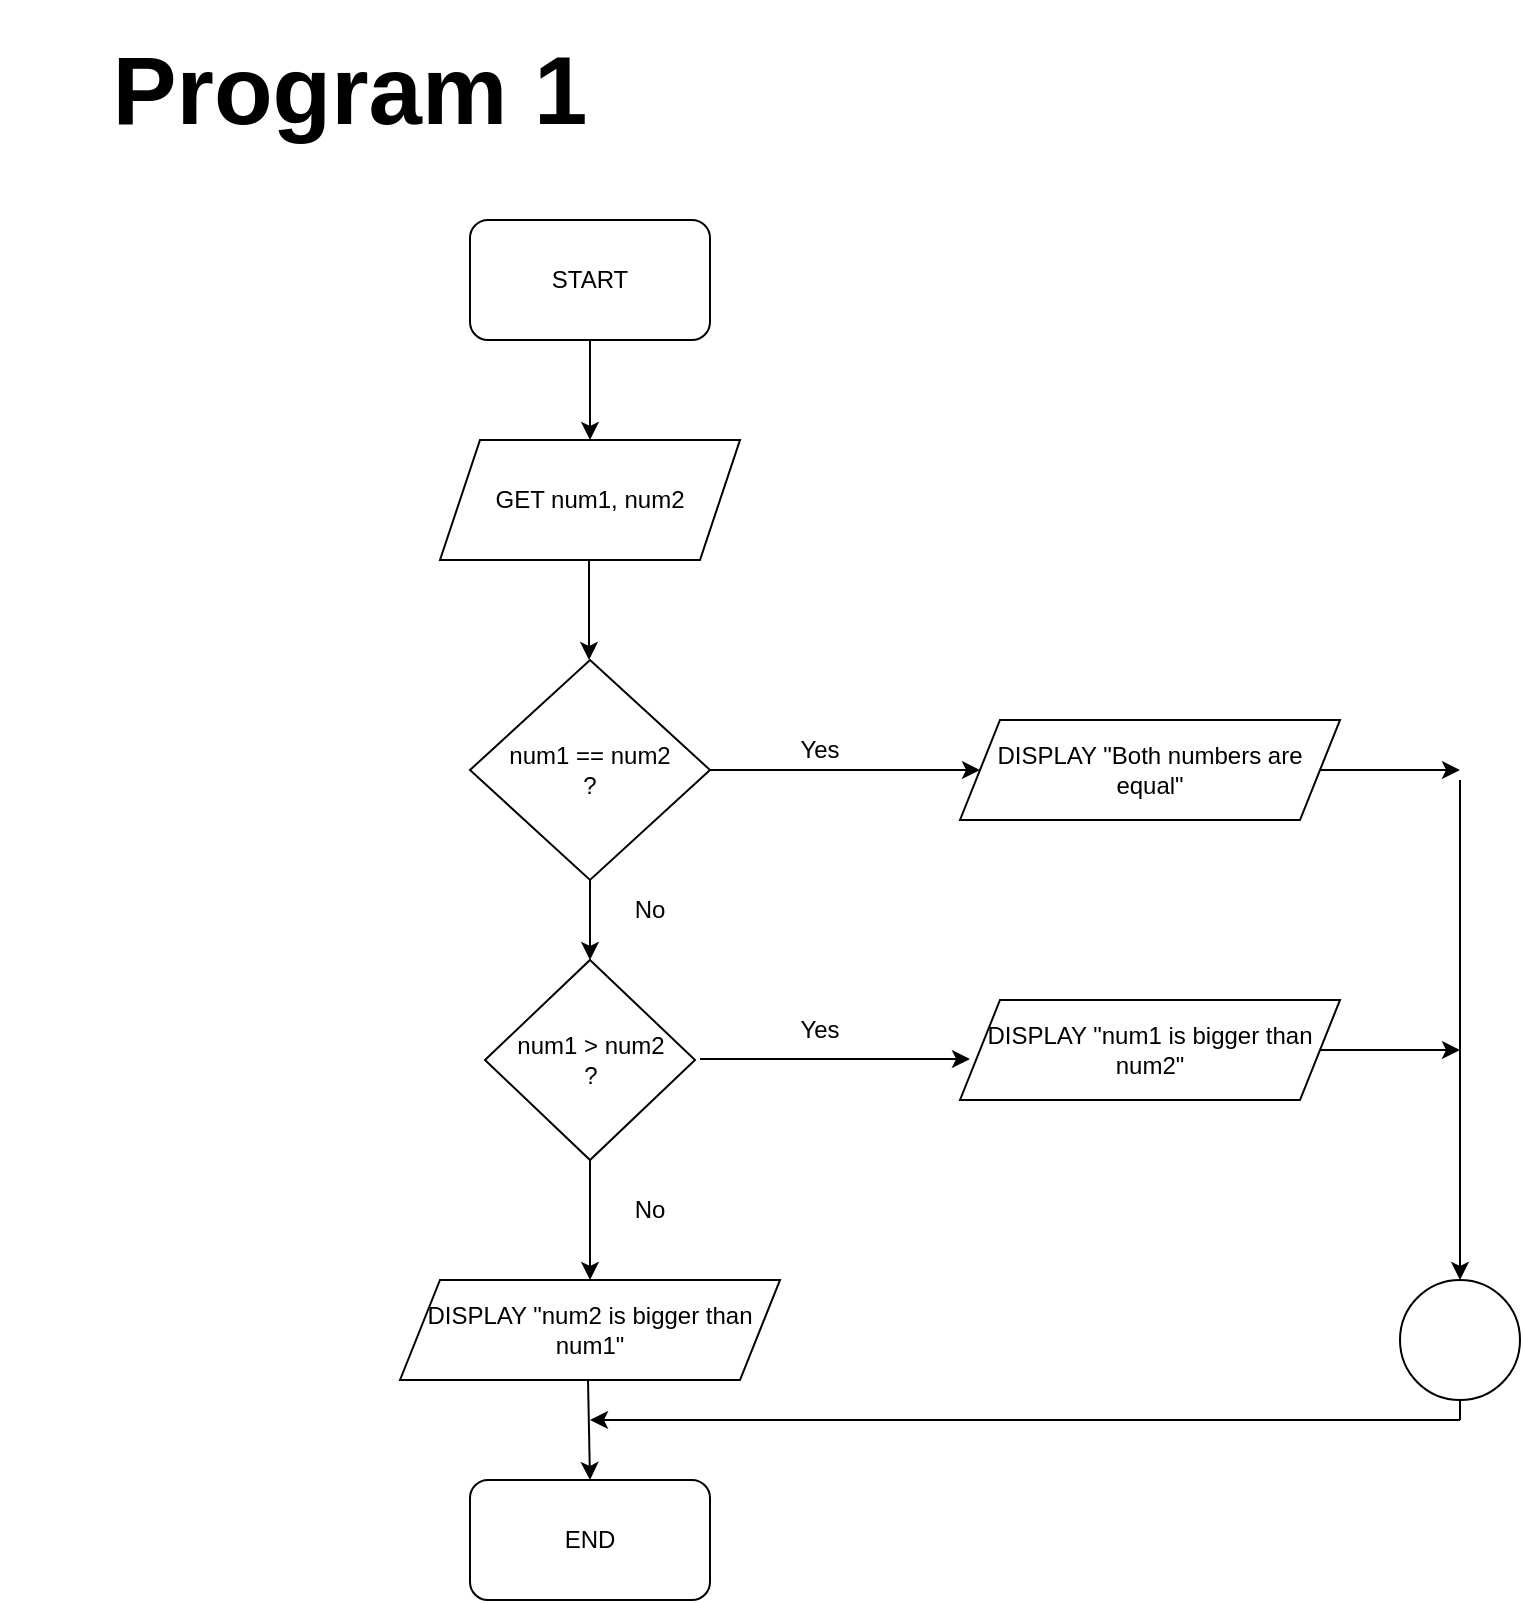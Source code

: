 <mxfile version="24.7.14" pages="3">
  <diagram name="program 1" id="ohcsx0MH9pctB0aymExe">
    <mxGraphModel dx="1050" dy="603" grid="1" gridSize="10" guides="1" tooltips="1" connect="1" arrows="1" fold="1" page="1" pageScale="1" pageWidth="850" pageHeight="1100" math="0" shadow="0">
      <root>
        <mxCell id="0" />
        <mxCell id="1" parent="0" />
        <mxCell id="Eqv4CP0aB7Q_ipLCEBHo-2" value="&lt;b&gt;&lt;font style=&quot;font-size: 48px;&quot;&gt;Program 1&lt;/font&gt;&lt;/b&gt;" style="text;html=1;align=center;verticalAlign=middle;whiteSpace=wrap;rounded=0;" vertex="1" parent="1">
          <mxGeometry width="350" height="90" as="geometry" />
        </mxCell>
        <mxCell id="Eqv4CP0aB7Q_ipLCEBHo-3" value="START" style="rounded=1;whiteSpace=wrap;html=1;" vertex="1" parent="1">
          <mxGeometry x="235" y="110" width="120" height="60" as="geometry" />
        </mxCell>
        <mxCell id="Eqv4CP0aB7Q_ipLCEBHo-5" value="GET num1, num2" style="shape=parallelogram;perimeter=parallelogramPerimeter;whiteSpace=wrap;html=1;fixedSize=1;" vertex="1" parent="1">
          <mxGeometry x="220" y="220" width="150" height="60" as="geometry" />
        </mxCell>
        <mxCell id="Eqv4CP0aB7Q_ipLCEBHo-6" value="num1 == num2&lt;div&gt;?&lt;/div&gt;" style="rhombus;whiteSpace=wrap;html=1;" vertex="1" parent="1">
          <mxGeometry x="235" y="330" width="120" height="110" as="geometry" />
        </mxCell>
        <mxCell id="Eqv4CP0aB7Q_ipLCEBHo-7" value="" style="endArrow=classic;html=1;rounded=0;exitX=0.5;exitY=1;exitDx=0;exitDy=0;entryX=0.5;entryY=0;entryDx=0;entryDy=0;" edge="1" parent="1" source="Eqv4CP0aB7Q_ipLCEBHo-3" target="Eqv4CP0aB7Q_ipLCEBHo-5">
          <mxGeometry width="50" height="50" relative="1" as="geometry">
            <mxPoint x="275" y="330" as="sourcePoint" />
            <mxPoint x="325" y="280" as="targetPoint" />
          </mxGeometry>
        </mxCell>
        <mxCell id="Eqv4CP0aB7Q_ipLCEBHo-8" value="" style="endArrow=classic;html=1;rounded=0;exitX=0.5;exitY=1;exitDx=0;exitDy=0;entryX=0.5;entryY=0;entryDx=0;entryDy=0;" edge="1" parent="1">
          <mxGeometry width="50" height="50" relative="1" as="geometry">
            <mxPoint x="294.5" y="280" as="sourcePoint" />
            <mxPoint x="294.5" y="330" as="targetPoint" />
          </mxGeometry>
        </mxCell>
        <mxCell id="Eqv4CP0aB7Q_ipLCEBHo-9" value="Yes" style="text;html=1;align=center;verticalAlign=middle;whiteSpace=wrap;rounded=0;" vertex="1" parent="1">
          <mxGeometry x="380" y="360" width="60" height="30" as="geometry" />
        </mxCell>
        <mxCell id="Eqv4CP0aB7Q_ipLCEBHo-10" value="No" style="text;html=1;align=center;verticalAlign=middle;whiteSpace=wrap;rounded=0;" vertex="1" parent="1">
          <mxGeometry x="295" y="440" width="60" height="30" as="geometry" />
        </mxCell>
        <mxCell id="Eqv4CP0aB7Q_ipLCEBHo-11" value="num1 &amp;gt; num2&lt;div&gt;?&lt;/div&gt;" style="rhombus;whiteSpace=wrap;html=1;" vertex="1" parent="1">
          <mxGeometry x="242.5" y="480" width="105" height="100" as="geometry" />
        </mxCell>
        <mxCell id="Eqv4CP0aB7Q_ipLCEBHo-12" value="DISPLAY &quot;Both numbers are equal&quot;" style="shape=parallelogram;perimeter=parallelogramPerimeter;whiteSpace=wrap;html=1;fixedSize=1;" vertex="1" parent="1">
          <mxGeometry x="480" y="360" width="190" height="50" as="geometry" />
        </mxCell>
        <mxCell id="Eqv4CP0aB7Q_ipLCEBHo-13" value="" style="endArrow=classic;html=1;rounded=0;exitX=1;exitY=0.5;exitDx=0;exitDy=0;entryX=0;entryY=0.5;entryDx=0;entryDy=0;" edge="1" parent="1" source="Eqv4CP0aB7Q_ipLCEBHo-6" target="Eqv4CP0aB7Q_ipLCEBHo-12">
          <mxGeometry width="50" height="50" relative="1" as="geometry">
            <mxPoint x="420" y="590" as="sourcePoint" />
            <mxPoint x="470" y="540" as="targetPoint" />
          </mxGeometry>
        </mxCell>
        <mxCell id="Eqv4CP0aB7Q_ipLCEBHo-14" value="" style="endArrow=classic;html=1;rounded=0;exitX=0.5;exitY=1;exitDx=0;exitDy=0;entryX=0.5;entryY=0;entryDx=0;entryDy=0;" edge="1" parent="1" source="Eqv4CP0aB7Q_ipLCEBHo-6" target="Eqv4CP0aB7Q_ipLCEBHo-11">
          <mxGeometry width="50" height="50" relative="1" as="geometry">
            <mxPoint x="420" y="590" as="sourcePoint" />
            <mxPoint x="470" y="540" as="targetPoint" />
          </mxGeometry>
        </mxCell>
        <mxCell id="Eqv4CP0aB7Q_ipLCEBHo-15" value="DISPLAY &quot;num1 is bigger than num2&quot;" style="shape=parallelogram;perimeter=parallelogramPerimeter;whiteSpace=wrap;html=1;fixedSize=1;" vertex="1" parent="1">
          <mxGeometry x="480" y="500" width="190" height="50" as="geometry" />
        </mxCell>
        <mxCell id="Eqv4CP0aB7Q_ipLCEBHo-16" value="" style="endArrow=classic;html=1;rounded=0;exitX=1;exitY=0.5;exitDx=0;exitDy=0;entryX=0;entryY=0.5;entryDx=0;entryDy=0;" edge="1" parent="1">
          <mxGeometry width="50" height="50" relative="1" as="geometry">
            <mxPoint x="350" y="529.5" as="sourcePoint" />
            <mxPoint x="485" y="529.5" as="targetPoint" />
          </mxGeometry>
        </mxCell>
        <mxCell id="Eqv4CP0aB7Q_ipLCEBHo-17" value="Yes" style="text;html=1;align=center;verticalAlign=middle;whiteSpace=wrap;rounded=0;" vertex="1" parent="1">
          <mxGeometry x="380" y="500" width="60" height="30" as="geometry" />
        </mxCell>
        <mxCell id="Eqv4CP0aB7Q_ipLCEBHo-18" value="No" style="text;html=1;align=center;verticalAlign=middle;whiteSpace=wrap;rounded=0;" vertex="1" parent="1">
          <mxGeometry x="295" y="590" width="60" height="30" as="geometry" />
        </mxCell>
        <mxCell id="Eqv4CP0aB7Q_ipLCEBHo-19" value="DISPLAY &quot;num2 is bigger than num1&quot;" style="shape=parallelogram;perimeter=parallelogramPerimeter;whiteSpace=wrap;html=1;fixedSize=1;" vertex="1" parent="1">
          <mxGeometry x="200" y="640" width="190" height="50" as="geometry" />
        </mxCell>
        <mxCell id="Eqv4CP0aB7Q_ipLCEBHo-20" value="" style="endArrow=classic;html=1;rounded=0;exitX=0.5;exitY=1;exitDx=0;exitDy=0;entryX=0.5;entryY=0;entryDx=0;entryDy=0;" edge="1" parent="1" source="Eqv4CP0aB7Q_ipLCEBHo-11" target="Eqv4CP0aB7Q_ipLCEBHo-19">
          <mxGeometry width="50" height="50" relative="1" as="geometry">
            <mxPoint x="420" y="590" as="sourcePoint" />
            <mxPoint x="470" y="540" as="targetPoint" />
          </mxGeometry>
        </mxCell>
        <mxCell id="Eqv4CP0aB7Q_ipLCEBHo-21" value="END" style="rounded=1;whiteSpace=wrap;html=1;" vertex="1" parent="1">
          <mxGeometry x="235" y="740" width="120" height="60" as="geometry" />
        </mxCell>
        <mxCell id="Eqv4CP0aB7Q_ipLCEBHo-22" value="" style="endArrow=classic;html=1;rounded=0;exitX=0.5;exitY=1;exitDx=0;exitDy=0;entryX=0.5;entryY=0;entryDx=0;entryDy=0;" edge="1" parent="1" target="Eqv4CP0aB7Q_ipLCEBHo-21">
          <mxGeometry width="50" height="50" relative="1" as="geometry">
            <mxPoint x="294" y="690" as="sourcePoint" />
            <mxPoint x="294" y="750" as="targetPoint" />
          </mxGeometry>
        </mxCell>
        <mxCell id="Eqv4CP0aB7Q_ipLCEBHo-23" value="" style="ellipse;whiteSpace=wrap;html=1;aspect=fixed;" vertex="1" parent="1">
          <mxGeometry x="700" y="640" width="60" height="60" as="geometry" />
        </mxCell>
        <mxCell id="Eqv4CP0aB7Q_ipLCEBHo-24" value="" style="endArrow=classic;html=1;rounded=0;entryX=0.5;entryY=0;entryDx=0;entryDy=0;" edge="1" parent="1" target="Eqv4CP0aB7Q_ipLCEBHo-23">
          <mxGeometry width="50" height="50" relative="1" as="geometry">
            <mxPoint x="730" y="390" as="sourcePoint" />
            <mxPoint x="730" y="630" as="targetPoint" />
          </mxGeometry>
        </mxCell>
        <mxCell id="Eqv4CP0aB7Q_ipLCEBHo-25" value="" style="endArrow=classic;html=1;rounded=0;exitX=1;exitY=0.5;exitDx=0;exitDy=0;" edge="1" parent="1" source="Eqv4CP0aB7Q_ipLCEBHo-12">
          <mxGeometry width="50" height="50" relative="1" as="geometry">
            <mxPoint x="420" y="620" as="sourcePoint" />
            <mxPoint x="730" y="385" as="targetPoint" />
          </mxGeometry>
        </mxCell>
        <mxCell id="Eqv4CP0aB7Q_ipLCEBHo-26" value="" style="endArrow=classic;html=1;rounded=0;exitX=1;exitY=0.5;exitDx=0;exitDy=0;" edge="1" parent="1" source="Eqv4CP0aB7Q_ipLCEBHo-15">
          <mxGeometry width="50" height="50" relative="1" as="geometry">
            <mxPoint x="420" y="620" as="sourcePoint" />
            <mxPoint x="730" y="525" as="targetPoint" />
          </mxGeometry>
        </mxCell>
        <mxCell id="Eqv4CP0aB7Q_ipLCEBHo-27" value="" style="endArrow=classic;html=1;rounded=0;" edge="1" parent="1">
          <mxGeometry width="50" height="50" relative="1" as="geometry">
            <mxPoint x="730" y="710" as="sourcePoint" />
            <mxPoint x="295" y="710" as="targetPoint" />
          </mxGeometry>
        </mxCell>
        <mxCell id="Eqv4CP0aB7Q_ipLCEBHo-28" value="" style="endArrow=none;html=1;rounded=0;entryX=0.5;entryY=1;entryDx=0;entryDy=0;" edge="1" parent="1" target="Eqv4CP0aB7Q_ipLCEBHo-23">
          <mxGeometry width="50" height="50" relative="1" as="geometry">
            <mxPoint x="730" y="710" as="sourcePoint" />
            <mxPoint x="470" y="570" as="targetPoint" />
          </mxGeometry>
        </mxCell>
      </root>
    </mxGraphModel>
  </diagram>
  <diagram id="-PTYiS1KH158_oBJUA1_" name="program 2">
    <mxGraphModel dx="724" dy="416" grid="1" gridSize="10" guides="1" tooltips="1" connect="1" arrows="1" fold="1" page="1" pageScale="1" pageWidth="850" pageHeight="1100" math="0" shadow="0">
      <root>
        <mxCell id="0" />
        <mxCell id="1" parent="0" />
        <mxCell id="Nnw2OGy8oXGx50_tWzD4-1" value="&lt;b&gt;&lt;font style=&quot;font-size: 48px;&quot;&gt;Program 2&lt;/font&gt;&lt;/b&gt;" style="text;html=1;align=center;verticalAlign=middle;whiteSpace=wrap;rounded=0;" vertex="1" parent="1">
          <mxGeometry width="350" height="90" as="geometry" />
        </mxCell>
        <mxCell id="Nnw2OGy8oXGx50_tWzD4-2" value="START" style="rounded=1;whiteSpace=wrap;html=1;" vertex="1" parent="1">
          <mxGeometry x="250" y="130" width="120" height="60" as="geometry" />
        </mxCell>
        <mxCell id="Nnw2OGy8oXGx50_tWzD4-3" value="GET key" style="shape=parallelogram;perimeter=parallelogramPerimeter;whiteSpace=wrap;html=1;fixedSize=1;" vertex="1" parent="1">
          <mxGeometry x="250" y="240" width="120" height="60" as="geometry" />
        </mxCell>
        <mxCell id="Nnw2OGy8oXGx50_tWzD4-4" value="key == &#39;Y&#39;&lt;div&gt;?&lt;/div&gt;" style="rhombus;whiteSpace=wrap;html=1;" vertex="1" parent="1">
          <mxGeometry x="270" y="360" width="80" height="80" as="geometry" />
        </mxCell>
        <mxCell id="Nnw2OGy8oXGx50_tWzD4-5" value="DISPLAY &quot;Yes&quot;" style="shape=parallelogram;perimeter=parallelogramPerimeter;whiteSpace=wrap;html=1;fixedSize=1;" vertex="1" parent="1">
          <mxGeometry x="480" y="370" width="120" height="60" as="geometry" />
        </mxCell>
        <mxCell id="Nnw2OGy8oXGx50_tWzD4-6" value="" style="endArrow=classic;html=1;rounded=0;exitX=0.5;exitY=1;exitDx=0;exitDy=0;" edge="1" parent="1" source="Nnw2OGy8oXGx50_tWzD4-2" target="Nnw2OGy8oXGx50_tWzD4-3">
          <mxGeometry width="50" height="50" relative="1" as="geometry">
            <mxPoint x="400" y="430" as="sourcePoint" />
            <mxPoint x="450" y="380" as="targetPoint" />
          </mxGeometry>
        </mxCell>
        <mxCell id="Nnw2OGy8oXGx50_tWzD4-7" value="" style="endArrow=classic;html=1;rounded=0;exitX=0.5;exitY=1;exitDx=0;exitDy=0;entryX=0.5;entryY=0;entryDx=0;entryDy=0;" edge="1" parent="1" target="Nnw2OGy8oXGx50_tWzD4-4">
          <mxGeometry width="50" height="50" relative="1" as="geometry">
            <mxPoint x="309.71" y="300" as="sourcePoint" />
            <mxPoint x="309.71" y="350" as="targetPoint" />
          </mxGeometry>
        </mxCell>
        <mxCell id="Nnw2OGy8oXGx50_tWzD4-8" value="YES" style="text;html=1;align=center;verticalAlign=middle;whiteSpace=wrap;rounded=0;" vertex="1" parent="1">
          <mxGeometry x="380" y="370" width="60" height="30" as="geometry" />
        </mxCell>
        <mxCell id="Nnw2OGy8oXGx50_tWzD4-9" value="" style="endArrow=classic;html=1;rounded=0;" edge="1" parent="1" target="Nnw2OGy8oXGx50_tWzD4-5">
          <mxGeometry width="50" height="50" relative="1" as="geometry">
            <mxPoint x="350" y="400" as="sourcePoint" />
            <mxPoint x="400" y="350" as="targetPoint" />
          </mxGeometry>
        </mxCell>
        <mxCell id="Nnw2OGy8oXGx50_tWzD4-10" value="NO" style="text;html=1;align=center;verticalAlign=middle;whiteSpace=wrap;rounded=0;" vertex="1" parent="1">
          <mxGeometry x="300" y="450" width="60" height="30" as="geometry" />
        </mxCell>
        <mxCell id="Nnw2OGy8oXGx50_tWzD4-12" value="key == &#39;N&#39;&lt;div&gt;?&lt;/div&gt;" style="rhombus;whiteSpace=wrap;html=1;" vertex="1" parent="1">
          <mxGeometry x="270" y="490" width="80" height="80" as="geometry" />
        </mxCell>
        <mxCell id="Nnw2OGy8oXGx50_tWzD4-13" value="" style="endArrow=classic;html=1;rounded=0;" edge="1" parent="1">
          <mxGeometry width="50" height="50" relative="1" as="geometry">
            <mxPoint x="350" y="529.71" as="sourcePoint" />
            <mxPoint x="490" y="529.71" as="targetPoint" />
          </mxGeometry>
        </mxCell>
        <mxCell id="Nnw2OGy8oXGx50_tWzD4-14" value="YES" style="text;html=1;align=center;verticalAlign=middle;whiteSpace=wrap;rounded=0;" vertex="1" parent="1">
          <mxGeometry x="380" y="500" width="60" height="30" as="geometry" />
        </mxCell>
        <mxCell id="Nnw2OGy8oXGx50_tWzD4-15" value="DISPLAY &quot;No&quot;" style="shape=parallelogram;perimeter=parallelogramPerimeter;whiteSpace=wrap;html=1;fixedSize=1;" vertex="1" parent="1">
          <mxGeometry x="480" y="500" width="120" height="60" as="geometry" />
        </mxCell>
        <mxCell id="Nnw2OGy8oXGx50_tWzD4-16" value="" style="endArrow=classic;html=1;rounded=0;exitX=0.5;exitY=1;exitDx=0;exitDy=0;entryX=0.5;entryY=0;entryDx=0;entryDy=0;" edge="1" parent="1" source="Nnw2OGy8oXGx50_tWzD4-4" target="Nnw2OGy8oXGx50_tWzD4-12">
          <mxGeometry width="50" height="50" relative="1" as="geometry">
            <mxPoint x="430" y="570" as="sourcePoint" />
            <mxPoint x="480" y="520" as="targetPoint" />
          </mxGeometry>
        </mxCell>
        <mxCell id="Nnw2OGy8oXGx50_tWzD4-17" value="" style="endArrow=classic;html=1;rounded=0;exitX=0.5;exitY=1;exitDx=0;exitDy=0;entryX=0.5;entryY=0;entryDx=0;entryDy=0;" edge="1" parent="1">
          <mxGeometry width="50" height="50" relative="1" as="geometry">
            <mxPoint x="309.66" y="570" as="sourcePoint" />
            <mxPoint x="309.66" y="620" as="targetPoint" />
          </mxGeometry>
        </mxCell>
        <mxCell id="Nnw2OGy8oXGx50_tWzD4-18" value="NO" style="text;html=1;align=center;verticalAlign=middle;whiteSpace=wrap;rounded=0;" vertex="1" parent="1">
          <mxGeometry x="330" y="570" width="60" height="30" as="geometry" />
        </mxCell>
        <mxCell id="Nnw2OGy8oXGx50_tWzD4-19" value="DISPLAY &quot;Invalid Key&quot;" style="shape=parallelogram;perimeter=parallelogramPerimeter;whiteSpace=wrap;html=1;fixedSize=1;" vertex="1" parent="1">
          <mxGeometry x="250" y="620" width="120" height="60" as="geometry" />
        </mxCell>
        <mxCell id="Nnw2OGy8oXGx50_tWzD4-20" value="END" style="rounded=1;whiteSpace=wrap;html=1;" vertex="1" parent="1">
          <mxGeometry x="250" y="720" width="120" height="60" as="geometry" />
        </mxCell>
        <mxCell id="Nnw2OGy8oXGx50_tWzD4-21" value="" style="endArrow=classic;html=1;rounded=0;exitX=0.453;exitY=1.018;exitDx=0;exitDy=0;exitPerimeter=0;" edge="1" parent="1" source="Nnw2OGy8oXGx50_tWzD4-19" target="Nnw2OGy8oXGx50_tWzD4-20">
          <mxGeometry width="50" height="50" relative="1" as="geometry">
            <mxPoint x="420" y="760" as="sourcePoint" />
            <mxPoint x="470" y="710" as="targetPoint" />
          </mxGeometry>
        </mxCell>
        <mxCell id="Nnw2OGy8oXGx50_tWzD4-22" value="" style="ellipse;whiteSpace=wrap;html=1;aspect=fixed;" vertex="1" parent="1">
          <mxGeometry x="640" y="680" width="40" height="40" as="geometry" />
        </mxCell>
        <mxCell id="Nnw2OGy8oXGx50_tWzD4-23" value="" style="endArrow=classic;html=1;rounded=0;entryX=0.5;entryY=0;entryDx=0;entryDy=0;" edge="1" parent="1" target="Nnw2OGy8oXGx50_tWzD4-22">
          <mxGeometry width="50" height="50" relative="1" as="geometry">
            <mxPoint x="660" y="400" as="sourcePoint" />
            <mxPoint x="470" y="570" as="targetPoint" />
          </mxGeometry>
        </mxCell>
        <mxCell id="Nnw2OGy8oXGx50_tWzD4-24" value="" style="endArrow=classic;html=1;rounded=0;exitX=1;exitY=0.5;exitDx=0;exitDy=0;" edge="1" parent="1" source="Nnw2OGy8oXGx50_tWzD4-5">
          <mxGeometry width="50" height="50" relative="1" as="geometry">
            <mxPoint x="420" y="620" as="sourcePoint" />
            <mxPoint x="660" y="400" as="targetPoint" />
          </mxGeometry>
        </mxCell>
        <mxCell id="Nnw2OGy8oXGx50_tWzD4-25" value="" style="endArrow=classic;html=1;rounded=0;exitX=1;exitY=0.5;exitDx=0;exitDy=0;" edge="1" parent="1" source="Nnw2OGy8oXGx50_tWzD4-15">
          <mxGeometry width="50" height="50" relative="1" as="geometry">
            <mxPoint x="420" y="620" as="sourcePoint" />
            <mxPoint x="660" y="530" as="targetPoint" />
          </mxGeometry>
        </mxCell>
        <mxCell id="Nnw2OGy8oXGx50_tWzD4-26" value="" style="endArrow=classic;html=1;rounded=0;exitX=0;exitY=0.5;exitDx=0;exitDy=0;" edge="1" parent="1" source="Nnw2OGy8oXGx50_tWzD4-22">
          <mxGeometry width="50" height="50" relative="1" as="geometry">
            <mxPoint x="420" y="690" as="sourcePoint" />
            <mxPoint x="310" y="700" as="targetPoint" />
          </mxGeometry>
        </mxCell>
      </root>
    </mxGraphModel>
  </diagram>
  <diagram id="0r8pGS1_-12t-kzDjt1O" name="program 3">
    <mxGraphModel dx="1050" dy="603" grid="1" gridSize="10" guides="1" tooltips="1" connect="1" arrows="1" fold="1" page="1" pageScale="1" pageWidth="850" pageHeight="1100" math="0" shadow="0">
      <root>
        <mxCell id="0" />
        <mxCell id="1" parent="0" />
        <mxCell id="MY9QReCegGXV87JuzJlH-1" value="&lt;b&gt;&lt;font style=&quot;font-size: 48px;&quot;&gt;Program 3&lt;/font&gt;&lt;/b&gt;" style="text;html=1;align=center;verticalAlign=middle;whiteSpace=wrap;rounded=0;" vertex="1" parent="1">
          <mxGeometry width="350" height="90" as="geometry" />
        </mxCell>
        <mxCell id="MY9QReCegGXV87JuzJlH-2" value="START" style="rounded=1;whiteSpace=wrap;html=1;" vertex="1" parent="1">
          <mxGeometry x="220" y="110" width="120" height="60" as="geometry" />
        </mxCell>
        <mxCell id="MY9QReCegGXV87JuzJlH-3" value="" style="endArrow=classic;html=1;rounded=0;exitX=0.5;exitY=1;exitDx=0;exitDy=0;" edge="1" parent="1" source="MY9QReCegGXV87JuzJlH-2">
          <mxGeometry width="50" height="50" relative="1" as="geometry">
            <mxPoint x="380" y="330" as="sourcePoint" />
            <mxPoint x="280" y="230" as="targetPoint" />
          </mxGeometry>
        </mxCell>
        <mxCell id="MY9QReCegGXV87JuzJlH-4" value="GET length1, width1, length2, width2" style="shape=parallelogram;perimeter=parallelogramPerimeter;whiteSpace=wrap;html=1;fixedSize=1;" vertex="1" parent="1">
          <mxGeometry x="160" y="230" width="250" height="60" as="geometry" />
        </mxCell>
        <mxCell id="MY9QReCegGXV87JuzJlH-5" value="COMPUTE area1 = length1 * width1" style="rounded=0;whiteSpace=wrap;html=1;" vertex="1" parent="1">
          <mxGeometry x="165" y="330" width="240" height="60" as="geometry" />
        </mxCell>
        <mxCell id="MY9QReCegGXV87JuzJlH-6" value="COMPUTE area2 = length2 * width2" style="rounded=0;whiteSpace=wrap;html=1;" vertex="1" parent="1">
          <mxGeometry x="165" y="430" width="240" height="60" as="geometry" />
        </mxCell>
        <mxCell id="MY9QReCegGXV87JuzJlH-7" value="" style="endArrow=classic;html=1;rounded=0;exitX=0.5;exitY=1;exitDx=0;exitDy=0;entryX=0.5;entryY=0;entryDx=0;entryDy=0;" edge="1" parent="1" source="MY9QReCegGXV87JuzJlH-4" target="MY9QReCegGXV87JuzJlH-5">
          <mxGeometry width="50" height="50" relative="1" as="geometry">
            <mxPoint x="380" y="330" as="sourcePoint" />
            <mxPoint x="430" y="280" as="targetPoint" />
          </mxGeometry>
        </mxCell>
        <mxCell id="MY9QReCegGXV87JuzJlH-8" value="" style="endArrow=classic;html=1;rounded=0;exitX=0.5;exitY=1;exitDx=0;exitDy=0;entryX=0.5;entryY=0;entryDx=0;entryDy=0;" edge="1" parent="1" source="MY9QReCegGXV87JuzJlH-5" target="MY9QReCegGXV87JuzJlH-6">
          <mxGeometry width="50" height="50" relative="1" as="geometry">
            <mxPoint x="380" y="330" as="sourcePoint" />
            <mxPoint x="430" y="280" as="targetPoint" />
          </mxGeometry>
        </mxCell>
        <mxCell id="MY9QReCegGXV87JuzJlH-9" value="area1 &amp;gt; area2" style="rhombus;whiteSpace=wrap;html=1;" vertex="1" parent="1">
          <mxGeometry x="220" y="550" width="120" height="80" as="geometry" />
        </mxCell>
        <mxCell id="MY9QReCegGXV87JuzJlH-10" value="" style="endArrow=classic;html=1;rounded=0;exitX=0.5;exitY=1;exitDx=0;exitDy=0;" edge="1" parent="1" target="MY9QReCegGXV87JuzJlH-9">
          <mxGeometry width="50" height="50" relative="1" as="geometry">
            <mxPoint x="279.5" y="490" as="sourcePoint" />
            <mxPoint x="280" y="530" as="targetPoint" />
          </mxGeometry>
        </mxCell>
        <mxCell id="MY9QReCegGXV87JuzJlH-11" value="YES" style="text;html=1;align=center;verticalAlign=middle;whiteSpace=wrap;rounded=0;" vertex="1" parent="1">
          <mxGeometry x="350" y="550" width="60" height="30" as="geometry" />
        </mxCell>
        <mxCell id="MY9QReCegGXV87JuzJlH-12" value="DISPLAY &quot;area1 is greater than area2&quot;" style="shape=parallelogram;perimeter=parallelogramPerimeter;whiteSpace=wrap;html=1;fixedSize=1;" vertex="1" parent="1">
          <mxGeometry x="425" y="570" width="240" height="40" as="geometry" />
        </mxCell>
        <mxCell id="MY9QReCegGXV87JuzJlH-13" value="" style="endArrow=classic;html=1;rounded=0;exitX=1;exitY=0.5;exitDx=0;exitDy=0;entryX=0;entryY=0.5;entryDx=0;entryDy=0;" edge="1" parent="1" source="MY9QReCegGXV87JuzJlH-9" target="MY9QReCegGXV87JuzJlH-12">
          <mxGeometry width="50" height="50" relative="1" as="geometry">
            <mxPoint x="380" y="660" as="sourcePoint" />
            <mxPoint x="430" y="610" as="targetPoint" />
          </mxGeometry>
        </mxCell>
        <mxCell id="MY9QReCegGXV87JuzJlH-14" value="NO" style="text;html=1;align=center;verticalAlign=middle;whiteSpace=wrap;rounded=0;" vertex="1" parent="1">
          <mxGeometry x="280" y="640" width="60" height="30" as="geometry" />
        </mxCell>
        <mxCell id="MY9QReCegGXV87JuzJlH-15" value="area1 &amp;lt; area2" style="rhombus;whiteSpace=wrap;html=1;" vertex="1" parent="1">
          <mxGeometry x="220" y="680" width="120" height="80" as="geometry" />
        </mxCell>
        <mxCell id="MY9QReCegGXV87JuzJlH-16" value="NO" style="text;html=1;align=center;verticalAlign=middle;whiteSpace=wrap;rounded=0;" vertex="1" parent="1">
          <mxGeometry x="270" y="770" width="60" height="30" as="geometry" />
        </mxCell>
        <mxCell id="MY9QReCegGXV87JuzJlH-17" value="YES" style="text;html=1;align=center;verticalAlign=middle;whiteSpace=wrap;rounded=0;" vertex="1" parent="1">
          <mxGeometry x="350" y="690" width="60" height="30" as="geometry" />
        </mxCell>
        <mxCell id="MY9QReCegGXV87JuzJlH-18" value="DISPLAY &quot;area2 is greater than area1&quot;" style="shape=parallelogram;perimeter=parallelogramPerimeter;whiteSpace=wrap;html=1;fixedSize=1;" vertex="1" parent="1">
          <mxGeometry x="410" y="700" width="240" height="40" as="geometry" />
        </mxCell>
        <mxCell id="MY9QReCegGXV87JuzJlH-21" value="" style="endArrow=classic;html=1;rounded=0;exitX=0.5;exitY=1;exitDx=0;exitDy=0;" edge="1" parent="1" source="MY9QReCegGXV87JuzJlH-9" target="MY9QReCegGXV87JuzJlH-15">
          <mxGeometry width="50" height="50" relative="1" as="geometry">
            <mxPoint x="380" y="740" as="sourcePoint" />
            <mxPoint x="430" y="690" as="targetPoint" />
          </mxGeometry>
        </mxCell>
        <mxCell id="MY9QReCegGXV87JuzJlH-22" value="" style="endArrow=classic;html=1;rounded=0;exitX=0;exitY=1;exitDx=0;exitDy=0;entryX=1;entryY=1;entryDx=0;entryDy=0;" edge="1" parent="1" source="MY9QReCegGXV87JuzJlH-17" target="MY9QReCegGXV87JuzJlH-17">
          <mxGeometry width="50" height="50" relative="1" as="geometry">
            <mxPoint x="380" y="740" as="sourcePoint" />
            <mxPoint x="430" y="690" as="targetPoint" />
          </mxGeometry>
        </mxCell>
        <mxCell id="MY9QReCegGXV87JuzJlH-23" value="DISPLAY &quot;Both are equal&quot;" style="shape=parallelogram;perimeter=parallelogramPerimeter;whiteSpace=wrap;html=1;fixedSize=1;" vertex="1" parent="1">
          <mxGeometry x="185" y="830" width="190" height="40" as="geometry" />
        </mxCell>
        <mxCell id="MY9QReCegGXV87JuzJlH-24" value="" style="endArrow=classic;html=1;rounded=0;exitX=0.5;exitY=1;exitDx=0;exitDy=0;entryX=0.5;entryY=0;entryDx=0;entryDy=0;" edge="1" parent="1" source="MY9QReCegGXV87JuzJlH-15" target="MY9QReCegGXV87JuzJlH-23">
          <mxGeometry width="50" height="50" relative="1" as="geometry">
            <mxPoint x="380" y="800" as="sourcePoint" />
            <mxPoint x="430" y="750" as="targetPoint" />
          </mxGeometry>
        </mxCell>
        <mxCell id="MY9QReCegGXV87JuzJlH-25" value="END" style="rounded=1;whiteSpace=wrap;html=1;" vertex="1" parent="1">
          <mxGeometry x="220" y="920" width="120" height="60" as="geometry" />
        </mxCell>
        <mxCell id="MY9QReCegGXV87JuzJlH-26" value="" style="endArrow=classic;html=1;rounded=0;exitX=0.5;exitY=1;exitDx=0;exitDy=0;" edge="1" parent="1" source="MY9QReCegGXV87JuzJlH-23" target="MY9QReCegGXV87JuzJlH-25">
          <mxGeometry width="50" height="50" relative="1" as="geometry">
            <mxPoint x="380" y="900" as="sourcePoint" />
            <mxPoint x="430" y="850" as="targetPoint" />
          </mxGeometry>
        </mxCell>
        <mxCell id="MY9QReCegGXV87JuzJlH-27" value="" style="endArrow=classic;html=1;rounded=0;" edge="1" parent="1">
          <mxGeometry width="50" height="50" relative="1" as="geometry">
            <mxPoint x="680" y="900" as="sourcePoint" />
            <mxPoint x="280" y="900" as="targetPoint" />
          </mxGeometry>
        </mxCell>
        <mxCell id="MY9QReCegGXV87JuzJlH-28" value="" style="ellipse;whiteSpace=wrap;html=1;aspect=fixed;" vertex="1" parent="1">
          <mxGeometry x="680" y="880" width="40" height="40" as="geometry" />
        </mxCell>
        <mxCell id="MY9QReCegGXV87JuzJlH-29" value="" style="endArrow=classic;html=1;rounded=0;entryX=0.5;entryY=0;entryDx=0;entryDy=0;" edge="1" parent="1" target="MY9QReCegGXV87JuzJlH-28">
          <mxGeometry width="50" height="50" relative="1" as="geometry">
            <mxPoint x="700" y="590" as="sourcePoint" />
            <mxPoint x="430" y="820" as="targetPoint" />
          </mxGeometry>
        </mxCell>
        <mxCell id="MY9QReCegGXV87JuzJlH-30" value="" style="endArrow=classic;html=1;rounded=0;exitX=1;exitY=0.5;exitDx=0;exitDy=0;" edge="1" parent="1" source="MY9QReCegGXV87JuzJlH-12">
          <mxGeometry width="50" height="50" relative="1" as="geometry">
            <mxPoint x="380" y="870" as="sourcePoint" />
            <mxPoint x="700" y="590" as="targetPoint" />
          </mxGeometry>
        </mxCell>
        <mxCell id="MY9QReCegGXV87JuzJlH-31" value="" style="endArrow=classic;html=1;rounded=0;exitX=1;exitY=0.5;exitDx=0;exitDy=0;" edge="1" parent="1">
          <mxGeometry width="50" height="50" relative="1" as="geometry">
            <mxPoint x="635" y="720" as="sourcePoint" />
            <mxPoint x="700" y="720" as="targetPoint" />
          </mxGeometry>
        </mxCell>
      </root>
    </mxGraphModel>
  </diagram>
</mxfile>
